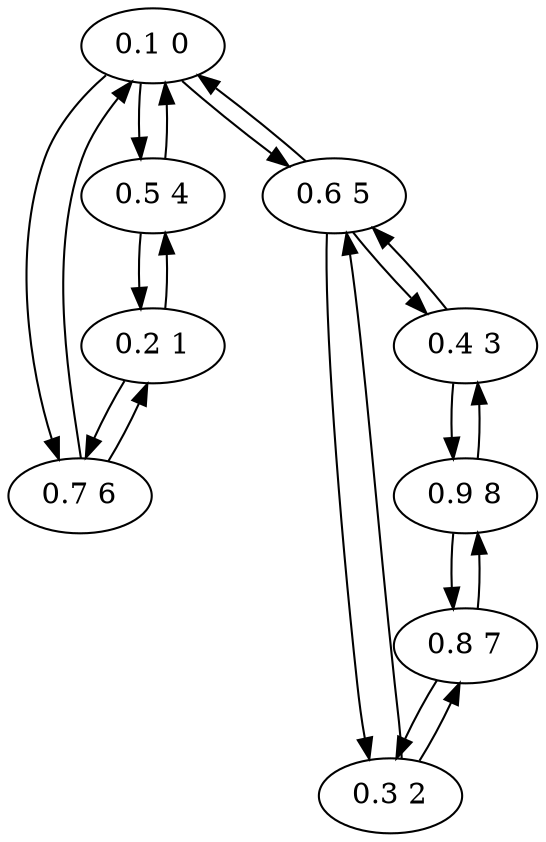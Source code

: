 digraph G {
"0.1 0" -> "0.5 4"
"0.1 0" -> "0.6 5"
"0.1 0" -> "0.7 6"
"0.2 1" -> "0.5 4"
"0.2 1" -> "0.7 6"
"0.3 2" -> "0.6 5"
"0.3 2" -> "0.8 7"
"0.4 3" -> "0.6 5"
"0.4 3" -> "0.9 8"
"0.5 4" -> "0.1 0"
"0.5 4" -> "0.2 1"
"0.6 5" -> "0.1 0"
"0.6 5" -> "0.3 2"
"0.6 5" -> "0.4 3"
"0.7 6" -> "0.1 0"
"0.7 6" -> "0.2 1"
"0.8 7" -> "0.3 2"
"0.8 7" -> "0.9 8"
"0.9 8" -> "0.4 3"
"0.9 8" -> "0.8 7"
}
